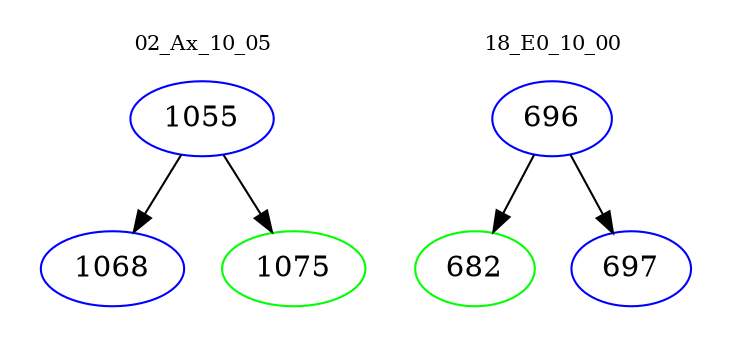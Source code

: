 digraph{
subgraph cluster_0 {
color = white
label = "02_Ax_10_05";
fontsize=10;
T0_1055 [label="1055", color="blue"]
T0_1055 -> T0_1068 [color="black"]
T0_1068 [label="1068", color="blue"]
T0_1055 -> T0_1075 [color="black"]
T0_1075 [label="1075", color="green"]
}
subgraph cluster_1 {
color = white
label = "18_E0_10_00";
fontsize=10;
T1_696 [label="696", color="blue"]
T1_696 -> T1_682 [color="black"]
T1_682 [label="682", color="green"]
T1_696 -> T1_697 [color="black"]
T1_697 [label="697", color="blue"]
}
}

